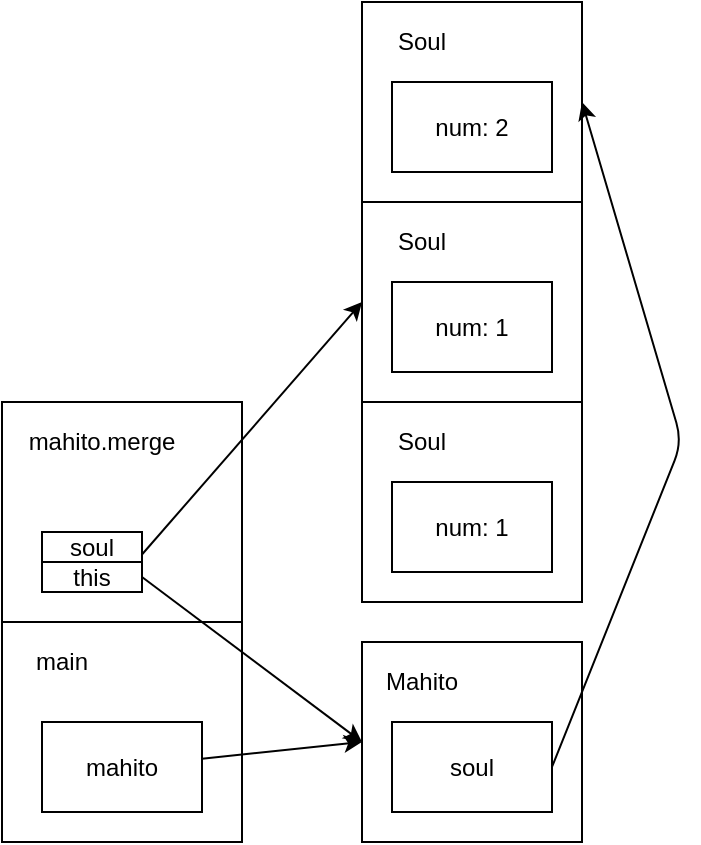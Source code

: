 <mxfile>
    <diagram id="DBcd8jmgzd660eqi4NCp" name="Page-1">
        <mxGraphModel dx="767" dy="1634" grid="1" gridSize="10" guides="1" tooltips="1" connect="1" arrows="1" fold="1" page="1" pageScale="1" pageWidth="850" pageHeight="1100" math="0" shadow="0">
            <root>
                <mxCell id="0"/>
                <mxCell id="1" parent="0"/>
                <mxCell id="2" value="" style="rounded=0;whiteSpace=wrap;html=1;fillColor=none;container=1;" vertex="1" parent="1">
                    <mxGeometry x="30" y="90" width="120" height="110" as="geometry"/>
                </mxCell>
                <mxCell id="3" value="main" style="text;html=1;align=center;verticalAlign=middle;whiteSpace=wrap;rounded=0;" vertex="1" parent="2">
                    <mxGeometry x="10" y="10" width="40" height="20" as="geometry"/>
                </mxCell>
                <mxCell id="4" value="mahito" style="rounded=0;whiteSpace=wrap;html=1;fillColor=none;container=1;" vertex="1" parent="2">
                    <mxGeometry x="20" y="50" width="80" height="45" as="geometry"/>
                </mxCell>
                <mxCell id="7" value="" style="rounded=0;whiteSpace=wrap;html=1;fillColor=none;container=1;recursiveResize=0;" vertex="1" parent="1">
                    <mxGeometry x="210" y="100" width="110" height="100" as="geometry"/>
                </mxCell>
                <mxCell id="8" value="Mahito" style="text;html=1;align=center;verticalAlign=middle;whiteSpace=wrap;rounded=0;" vertex="1" parent="7">
                    <mxGeometry x="10" y="10" width="40" height="20" as="geometry"/>
                </mxCell>
                <mxCell id="9" value="soul" style="rounded=0;whiteSpace=wrap;html=1;fillColor=none;container=1;" vertex="1" parent="7">
                    <mxGeometry x="15" y="40" width="80" height="45" as="geometry"/>
                </mxCell>
                <mxCell id="10" value="" style="rounded=0;whiteSpace=wrap;html=1;fillColor=none;container=1;recursiveResize=0;" vertex="1" parent="1">
                    <mxGeometry x="210" y="-20" width="110" height="100" as="geometry"/>
                </mxCell>
                <mxCell id="11" value="Soul" style="text;html=1;align=center;verticalAlign=middle;whiteSpace=wrap;rounded=0;" vertex="1" parent="10">
                    <mxGeometry x="10" y="10" width="40" height="20" as="geometry"/>
                </mxCell>
                <mxCell id="12" value="num: 1" style="rounded=0;whiteSpace=wrap;html=1;fillColor=none;container=1;" vertex="1" parent="10">
                    <mxGeometry x="15" y="40" width="80" height="45" as="geometry"/>
                </mxCell>
                <mxCell id="13" style="edgeStyle=none;html=1;entryX=1;entryY=0.5;entryDx=0;entryDy=0;exitX=1;exitY=0.5;exitDx=0;exitDy=0;" edge="1" parent="1" source="9" target="18">
                    <mxGeometry relative="1" as="geometry">
                        <Array as="points">
                            <mxPoint x="370"/>
                        </Array>
                    </mxGeometry>
                </mxCell>
                <mxCell id="14" style="edgeStyle=none;html=1;entryX=0;entryY=0.5;entryDx=0;entryDy=0;" edge="1" parent="1" source="4" target="7">
                    <mxGeometry relative="1" as="geometry"/>
                </mxCell>
                <mxCell id="15" value="" style="rounded=0;whiteSpace=wrap;html=1;fillColor=none;container=1;recursiveResize=0;" vertex="1" parent="1">
                    <mxGeometry x="210" y="-120" width="110" height="100" as="geometry"/>
                </mxCell>
                <mxCell id="16" value="Soul" style="text;html=1;align=center;verticalAlign=middle;whiteSpace=wrap;rounded=0;" vertex="1" parent="15">
                    <mxGeometry x="10" y="10" width="40" height="20" as="geometry"/>
                </mxCell>
                <mxCell id="17" value="num: 1" style="rounded=0;whiteSpace=wrap;html=1;fillColor=none;container=1;" vertex="1" parent="15">
                    <mxGeometry x="15" y="40" width="80" height="45" as="geometry"/>
                </mxCell>
                <mxCell id="18" value="" style="rounded=0;whiteSpace=wrap;html=1;fillColor=none;container=1;recursiveResize=0;" vertex="1" parent="1">
                    <mxGeometry x="210" y="-220" width="110" height="100" as="geometry"/>
                </mxCell>
                <mxCell id="19" value="Soul" style="text;html=1;align=center;verticalAlign=middle;whiteSpace=wrap;rounded=0;" vertex="1" parent="18">
                    <mxGeometry x="10" y="10" width="40" height="20" as="geometry"/>
                </mxCell>
                <mxCell id="20" value="num: 2" style="rounded=0;whiteSpace=wrap;html=1;fillColor=none;container=1;" vertex="1" parent="18">
                    <mxGeometry x="15" y="40" width="80" height="45" as="geometry"/>
                </mxCell>
                <mxCell id="21" value="" style="rounded=0;whiteSpace=wrap;html=1;fillColor=none;container=1;" vertex="1" parent="1">
                    <mxGeometry x="30" y="-20" width="120" height="110" as="geometry"/>
                </mxCell>
                <mxCell id="22" value="mahito.merge" style="text;html=1;align=center;verticalAlign=middle;whiteSpace=wrap;rounded=0;" vertex="1" parent="21">
                    <mxGeometry x="10" y="10" width="80" height="20" as="geometry"/>
                </mxCell>
                <mxCell id="23" value="this" style="rounded=0;whiteSpace=wrap;html=1;fillColor=none;container=1;" vertex="1" parent="21">
                    <mxGeometry x="20" y="80" width="50" height="15" as="geometry"/>
                </mxCell>
                <mxCell id="24" value="soul" style="rounded=0;whiteSpace=wrap;html=1;fillColor=none;container=1;" vertex="1" parent="21">
                    <mxGeometry x="20" y="65" width="50" height="15" as="geometry"/>
                </mxCell>
                <mxCell id="25" style="edgeStyle=none;html=1;entryX=0;entryY=0.5;entryDx=0;entryDy=0;exitX=1;exitY=0.75;exitDx=0;exitDy=0;" edge="1" parent="1" source="24" target="15">
                    <mxGeometry relative="1" as="geometry"/>
                </mxCell>
                <mxCell id="26" style="edgeStyle=none;html=1;entryX=0;entryY=0.5;entryDx=0;entryDy=0;exitX=1;exitY=0.5;exitDx=0;exitDy=0;" edge="1" parent="1" source="23" target="7">
                    <mxGeometry relative="1" as="geometry"/>
                </mxCell>
            </root>
        </mxGraphModel>
    </diagram>
</mxfile>
